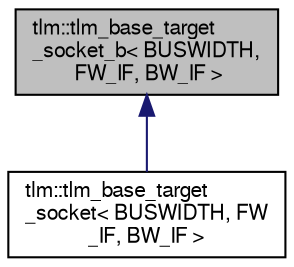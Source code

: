 digraph "tlm::tlm_base_target_socket_b&lt; BUSWIDTH, FW_IF, BW_IF &gt;"
{
  edge [fontname="FreeSans",fontsize="10",labelfontname="FreeSans",labelfontsize="10"];
  node [fontname="FreeSans",fontsize="10",shape=record];
  Node0 [label="tlm::tlm_base_target\l_socket_b\< BUSWIDTH,\l FW_IF, BW_IF \>",height=0.2,width=0.4,color="black", fillcolor="grey75", style="filled", fontcolor="black"];
  Node0 -> Node1 [dir="back",color="midnightblue",fontsize="10",style="solid",fontname="FreeSans"];
  Node1 [label="tlm::tlm_base_target\l_socket\< BUSWIDTH, FW\l_IF, BW_IF \>",height=0.2,width=0.4,color="black", fillcolor="white", style="filled",URL="$a02511.html"];
}
